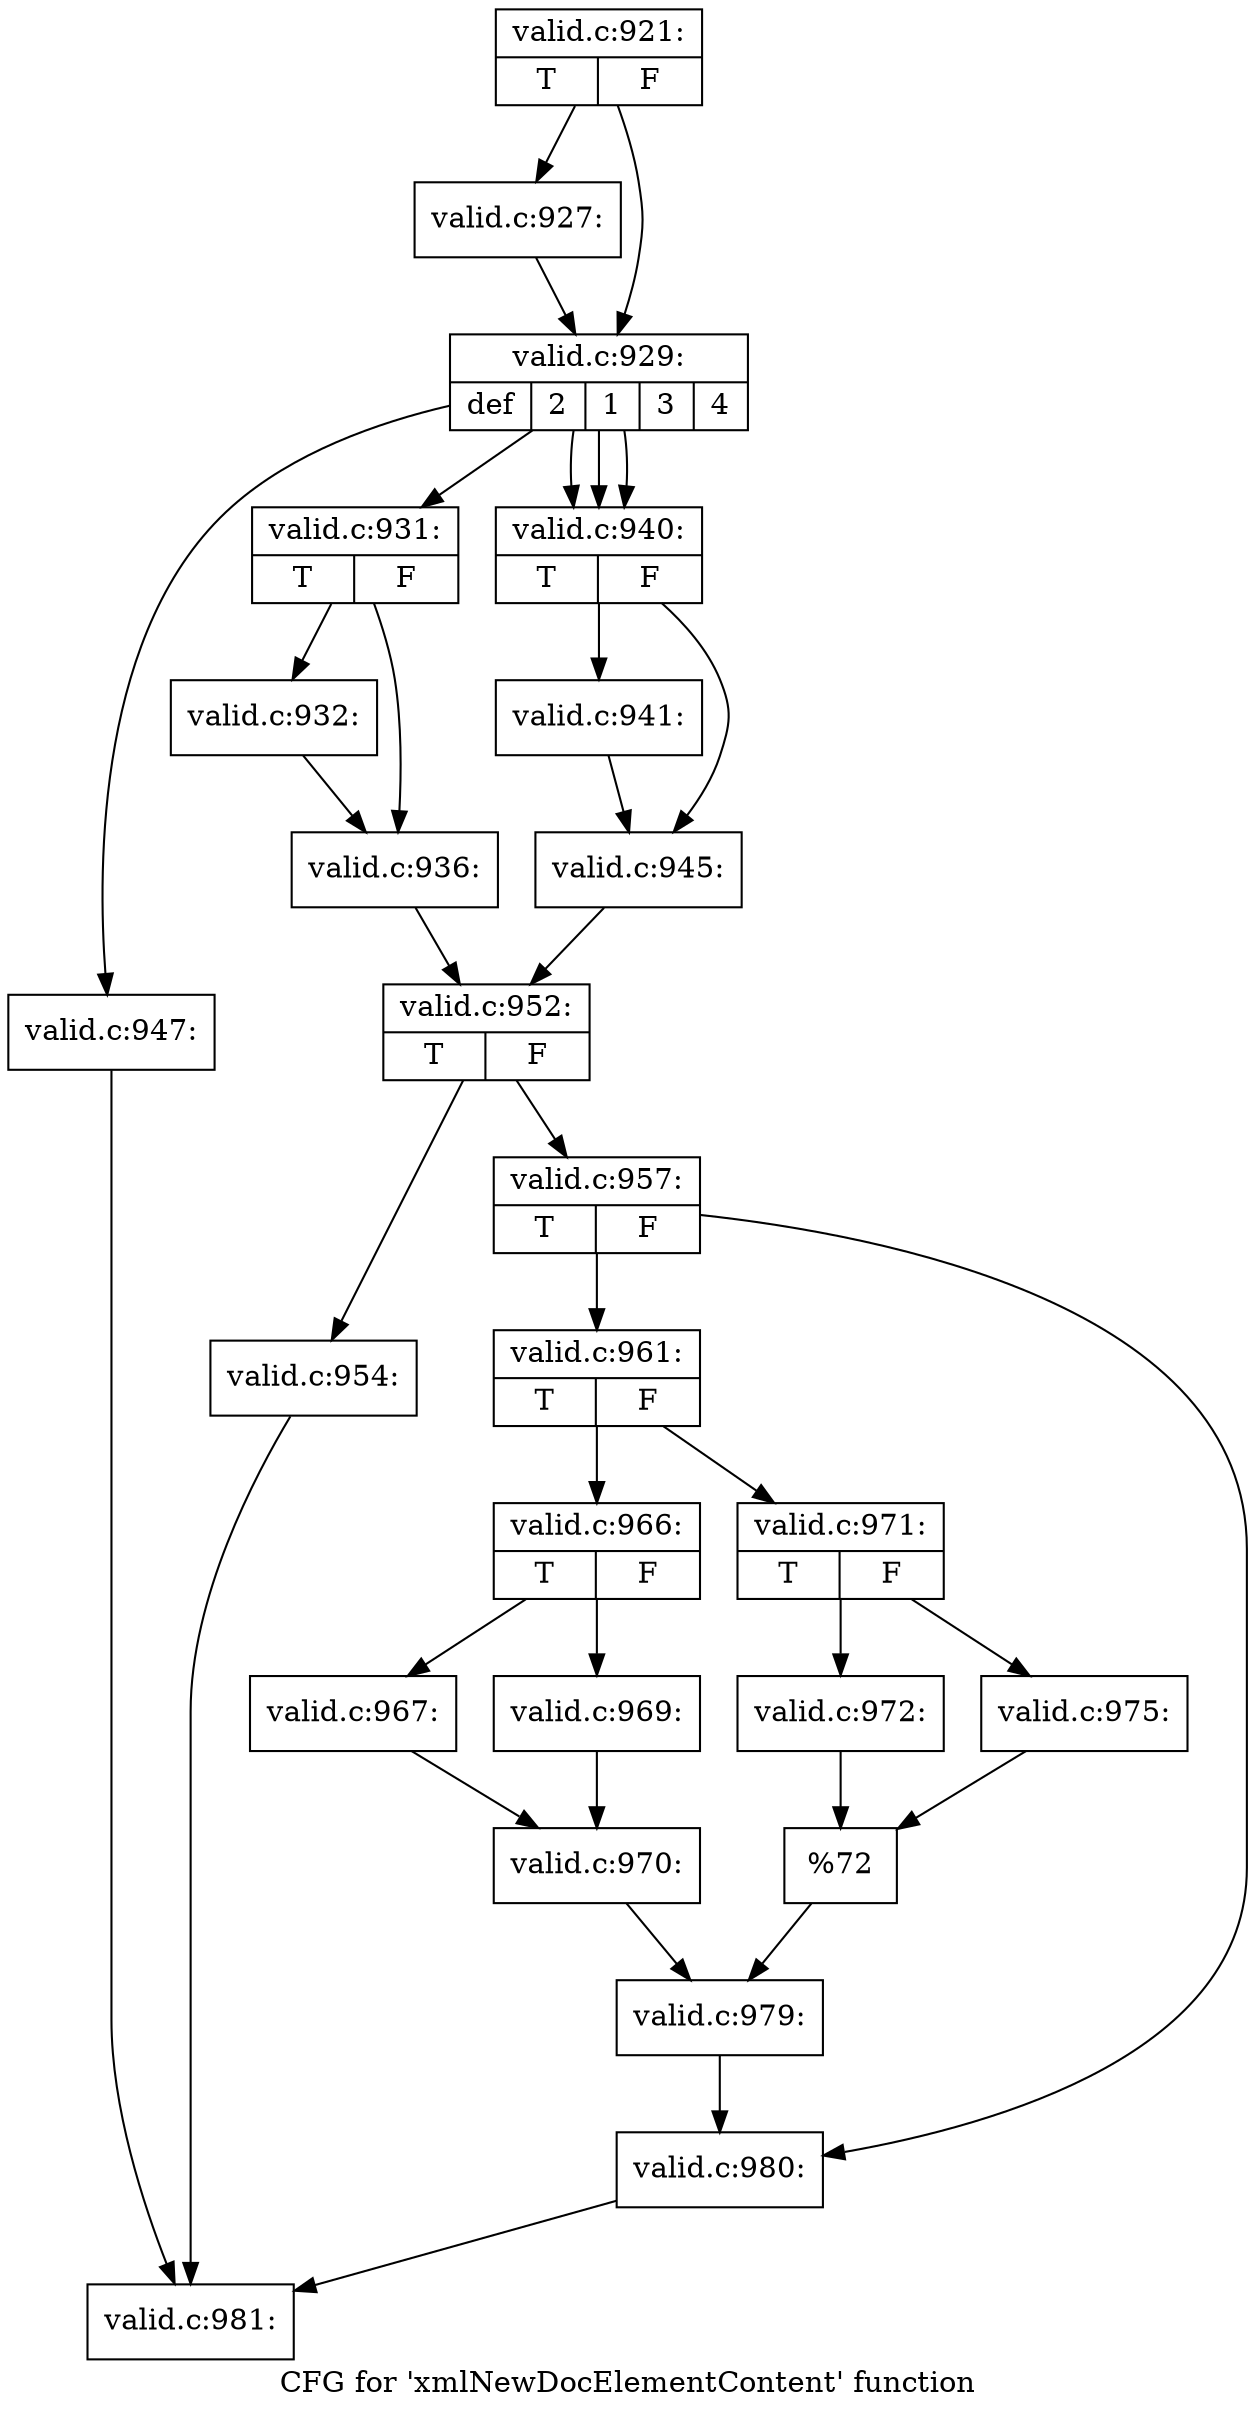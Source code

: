 digraph "CFG for 'xmlNewDocElementContent' function" {
	label="CFG for 'xmlNewDocElementContent' function";

	Node0x4ee08e0 [shape=record,label="{valid.c:921:|{<s0>T|<s1>F}}"];
	Node0x4ee08e0 -> Node0x4ee1f10;
	Node0x4ee08e0 -> Node0x4ee1f60;
	Node0x4ee1f10 [shape=record,label="{valid.c:927:}"];
	Node0x4ee1f10 -> Node0x4ee1f60;
	Node0x4ee1f60 [shape=record,label="{valid.c:929:|{<s0>def|<s1>2|<s2>1|<s3>3|<s4>4}}"];
	Node0x4ee1f60 -> Node0x4ee2660;
	Node0x4ee1f60 -> Node0x4eaf390;
	Node0x4ee1f60 -> Node0x4d29890;
	Node0x4ee1f60 -> Node0x4d29890;
	Node0x4ee1f60 -> Node0x4d29890;
	Node0x4eaf390 [shape=record,label="{valid.c:931:|{<s0>T|<s1>F}}"];
	Node0x4eaf390 -> Node0x4ee2bb0;
	Node0x4eaf390 -> Node0x4ee2c00;
	Node0x4ee2bb0 [shape=record,label="{valid.c:932:}"];
	Node0x4ee2bb0 -> Node0x4ee2c00;
	Node0x4ee2c00 [shape=record,label="{valid.c:936:}"];
	Node0x4ee2c00 -> Node0x4ee2580;
	Node0x4d29890 [shape=record,label="{valid.c:940:|{<s0>T|<s1>F}}"];
	Node0x4d29890 -> Node0x4ee3830;
	Node0x4d29890 -> Node0x4ee3c80;
	Node0x4ee3830 [shape=record,label="{valid.c:941:}"];
	Node0x4ee3830 -> Node0x4ee3c80;
	Node0x4ee3c80 [shape=record,label="{valid.c:945:}"];
	Node0x4ee3c80 -> Node0x4ee2580;
	Node0x4ee2660 [shape=record,label="{valid.c:947:}"];
	Node0x4ee2660 -> Node0x4edd2f0;
	Node0x4ee2580 [shape=record,label="{valid.c:952:|{<s0>T|<s1>F}}"];
	Node0x4ee2580 -> Node0x4ee4b30;
	Node0x4ee2580 -> Node0x4ee4b80;
	Node0x4ee4b30 [shape=record,label="{valid.c:954:}"];
	Node0x4ee4b30 -> Node0x4edd2f0;
	Node0x4ee4b80 [shape=record,label="{valid.c:957:|{<s0>T|<s1>F}}"];
	Node0x4ee4b80 -> Node0x4ee58b0;
	Node0x4ee4b80 -> Node0x4ee5900;
	Node0x4ee58b0 [shape=record,label="{valid.c:961:|{<s0>T|<s1>F}}"];
	Node0x4ee58b0 -> Node0x4ee6870;
	Node0x4ee58b0 -> Node0x4ee6c00;
	Node0x4ee6870 [shape=record,label="{valid.c:966:|{<s0>T|<s1>F}}"];
	Node0x4ee6870 -> Node0x4ee6ed0;
	Node0x4ee6870 -> Node0x4ee6f70;
	Node0x4ee6ed0 [shape=record,label="{valid.c:967:}"];
	Node0x4ee6ed0 -> Node0x4ee6f20;
	Node0x4ee6f70 [shape=record,label="{valid.c:969:}"];
	Node0x4ee6f70 -> Node0x4ee6f20;
	Node0x4ee6f20 [shape=record,label="{valid.c:970:}"];
	Node0x4ee6f20 -> Node0x4ee6bb0;
	Node0x4ee6c00 [shape=record,label="{valid.c:971:|{<s0>T|<s1>F}}"];
	Node0x4ee6c00 -> Node0x4ee7640;
	Node0x4ee6c00 -> Node0x4ee8100;
	Node0x4ee7640 [shape=record,label="{valid.c:972:}"];
	Node0x4ee7640 -> Node0x4ee80b0;
	Node0x4ee8100 [shape=record,label="{valid.c:975:}"];
	Node0x4ee8100 -> Node0x4ee80b0;
	Node0x4ee80b0 [shape=record,label="{%72}"];
	Node0x4ee80b0 -> Node0x4ee6bb0;
	Node0x4ee6bb0 [shape=record,label="{valid.c:979:}"];
	Node0x4ee6bb0 -> Node0x4ee5900;
	Node0x4ee5900 [shape=record,label="{valid.c:980:}"];
	Node0x4ee5900 -> Node0x4edd2f0;
	Node0x4edd2f0 [shape=record,label="{valid.c:981:}"];
}
